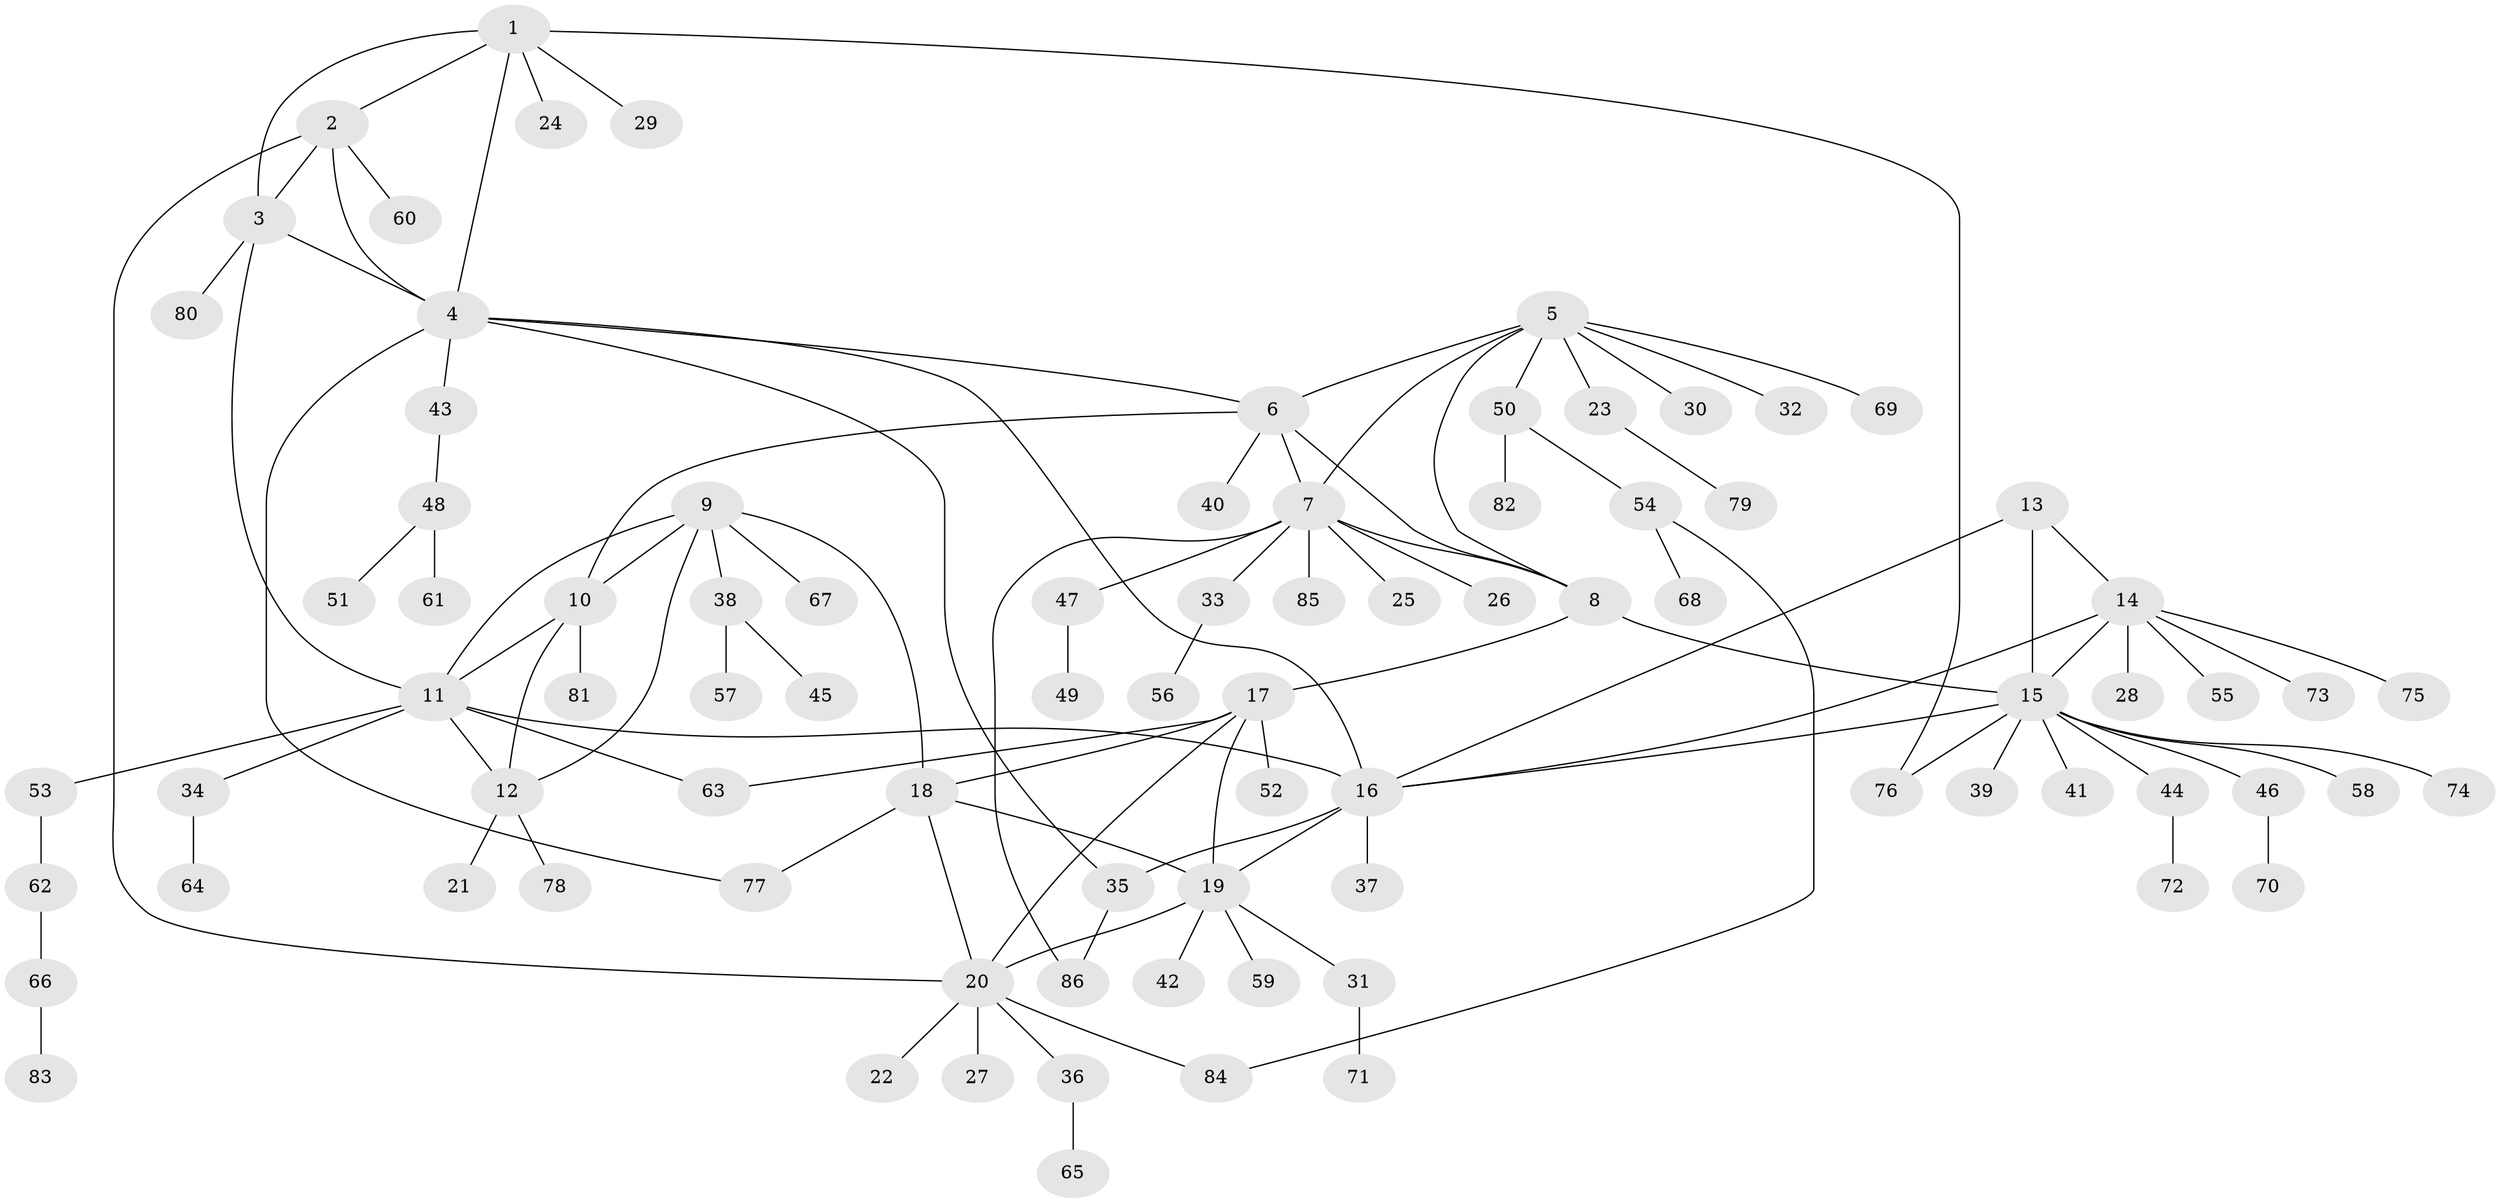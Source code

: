 // Generated by graph-tools (version 1.1) at 2025/15/03/09/25 04:15:49]
// undirected, 86 vertices, 112 edges
graph export_dot {
graph [start="1"]
  node [color=gray90,style=filled];
  1;
  2;
  3;
  4;
  5;
  6;
  7;
  8;
  9;
  10;
  11;
  12;
  13;
  14;
  15;
  16;
  17;
  18;
  19;
  20;
  21;
  22;
  23;
  24;
  25;
  26;
  27;
  28;
  29;
  30;
  31;
  32;
  33;
  34;
  35;
  36;
  37;
  38;
  39;
  40;
  41;
  42;
  43;
  44;
  45;
  46;
  47;
  48;
  49;
  50;
  51;
  52;
  53;
  54;
  55;
  56;
  57;
  58;
  59;
  60;
  61;
  62;
  63;
  64;
  65;
  66;
  67;
  68;
  69;
  70;
  71;
  72;
  73;
  74;
  75;
  76;
  77;
  78;
  79;
  80;
  81;
  82;
  83;
  84;
  85;
  86;
  1 -- 2;
  1 -- 3;
  1 -- 4;
  1 -- 24;
  1 -- 29;
  1 -- 76;
  2 -- 3;
  2 -- 4;
  2 -- 20;
  2 -- 60;
  3 -- 4;
  3 -- 11;
  3 -- 80;
  4 -- 6;
  4 -- 16;
  4 -- 35;
  4 -- 43;
  4 -- 77;
  5 -- 6;
  5 -- 7;
  5 -- 8;
  5 -- 23;
  5 -- 30;
  5 -- 32;
  5 -- 50;
  5 -- 69;
  6 -- 7;
  6 -- 8;
  6 -- 10;
  6 -- 40;
  7 -- 8;
  7 -- 25;
  7 -- 26;
  7 -- 33;
  7 -- 47;
  7 -- 85;
  7 -- 86;
  8 -- 15;
  8 -- 17;
  9 -- 10;
  9 -- 11;
  9 -- 12;
  9 -- 18;
  9 -- 38;
  9 -- 67;
  10 -- 11;
  10 -- 12;
  10 -- 81;
  11 -- 12;
  11 -- 16;
  11 -- 34;
  11 -- 53;
  11 -- 63;
  12 -- 21;
  12 -- 78;
  13 -- 14;
  13 -- 15;
  13 -- 16;
  14 -- 15;
  14 -- 16;
  14 -- 28;
  14 -- 55;
  14 -- 73;
  14 -- 75;
  15 -- 16;
  15 -- 39;
  15 -- 41;
  15 -- 44;
  15 -- 46;
  15 -- 58;
  15 -- 74;
  15 -- 76;
  16 -- 19;
  16 -- 35;
  16 -- 37;
  17 -- 18;
  17 -- 19;
  17 -- 20;
  17 -- 52;
  17 -- 63;
  18 -- 19;
  18 -- 20;
  18 -- 77;
  19 -- 20;
  19 -- 31;
  19 -- 42;
  19 -- 59;
  20 -- 22;
  20 -- 27;
  20 -- 36;
  20 -- 84;
  23 -- 79;
  31 -- 71;
  33 -- 56;
  34 -- 64;
  35 -- 86;
  36 -- 65;
  38 -- 45;
  38 -- 57;
  43 -- 48;
  44 -- 72;
  46 -- 70;
  47 -- 49;
  48 -- 51;
  48 -- 61;
  50 -- 54;
  50 -- 82;
  53 -- 62;
  54 -- 68;
  54 -- 84;
  62 -- 66;
  66 -- 83;
}
